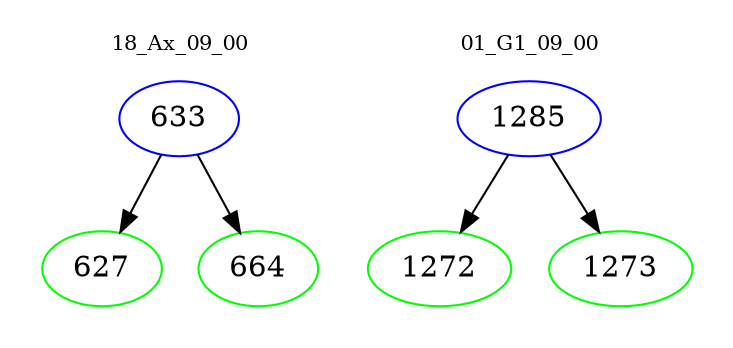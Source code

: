 digraph{
subgraph cluster_0 {
color = white
label = "18_Ax_09_00";
fontsize=10;
T0_633 [label="633", color="blue"]
T0_633 -> T0_627 [color="black"]
T0_627 [label="627", color="green"]
T0_633 -> T0_664 [color="black"]
T0_664 [label="664", color="green"]
}
subgraph cluster_1 {
color = white
label = "01_G1_09_00";
fontsize=10;
T1_1285 [label="1285", color="blue"]
T1_1285 -> T1_1272 [color="black"]
T1_1272 [label="1272", color="green"]
T1_1285 -> T1_1273 [color="black"]
T1_1273 [label="1273", color="green"]
}
}

